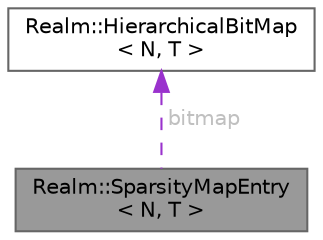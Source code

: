 digraph "Realm::SparsityMapEntry&lt; N, T &gt;"
{
 // LATEX_PDF_SIZE
  bgcolor="transparent";
  edge [fontname=Helvetica,fontsize=10,labelfontname=Helvetica,labelfontsize=10];
  node [fontname=Helvetica,fontsize=10,shape=box,height=0.2,width=0.4];
  Node1 [id="Node000001",label="Realm::SparsityMapEntry\l\< N, T \>",height=0.2,width=0.4,color="gray40", fillcolor="grey60", style="filled", fontcolor="black",tooltip=" "];
  Node2 -> Node1 [id="edge1_Node000001_Node000002",dir="back",color="darkorchid3",style="dashed",tooltip=" ",label=" bitmap",fontcolor="grey" ];
  Node2 [id="Node000002",label="Realm::HierarchicalBitMap\l\< N, T \>",height=0.2,width=0.4,color="gray40", fillcolor="white", style="filled",URL="$classRealm_1_1HierarchicalBitMap.html",tooltip=" "];
}
